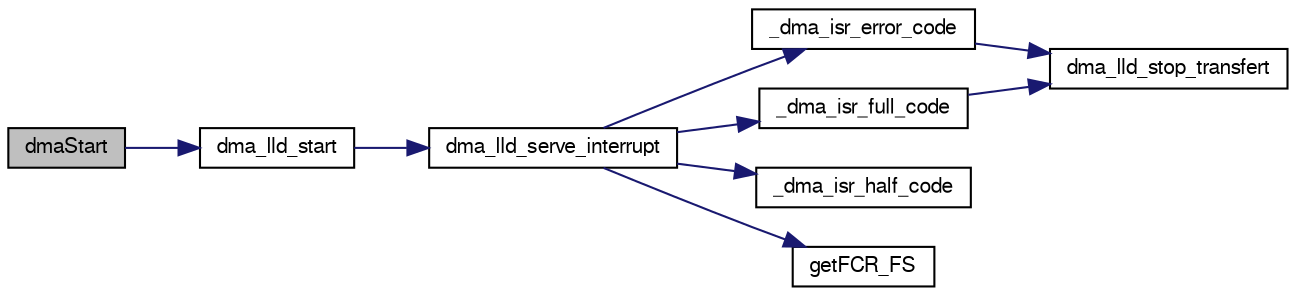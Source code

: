 digraph "dmaStart"
{
  edge [fontname="FreeSans",fontsize="10",labelfontname="FreeSans",labelfontsize="10"];
  node [fontname="FreeSans",fontsize="10",shape=record];
  rankdir="LR";
  Node1 [label="dmaStart",height=0.2,width=0.4,color="black", fillcolor="grey75", style="filled", fontcolor="black"];
  Node1 -> Node2 [color="midnightblue",fontsize="10",style="solid",fontname="FreeSans"];
  Node2 [label="dma_lld_start",height=0.2,width=0.4,color="black", fillcolor="white", style="filled",URL="$hal__stm32__dma_8c.html#a991ade7a6254eabbe74489fa7c8f366a",tooltip="Configures and activates the DMA peripheral. "];
  Node2 -> Node3 [color="midnightblue",fontsize="10",style="solid",fontname="FreeSans"];
  Node3 [label="dma_lld_serve_interrupt",height=0.2,width=0.4,color="black", fillcolor="white", style="filled",URL="$hal__stm32__dma_8c.html#af19ab796ea3d6054e7401cfaf0bfeefe",tooltip="DMA ISR service routine. "];
  Node3 -> Node4 [color="midnightblue",fontsize="10",style="solid",fontname="FreeSans"];
  Node4 [label="_dma_isr_error_code",height=0.2,width=0.4,color="black", fillcolor="white", style="filled",URL="$hal__stm32__dma_8h.html#a754932a38627dd6a86ecc88253dc6687",tooltip="Common ISR code, error event. "];
  Node4 -> Node5 [color="midnightblue",fontsize="10",style="solid",fontname="FreeSans"];
  Node5 [label="dma_lld_stop_transfert",height=0.2,width=0.4,color="black", fillcolor="white", style="filled",URL="$hal__stm32__dma_8h.html#ab2d180e5adb10579b0b032987f338d33",tooltip="Stops an ongoing transaction. "];
  Node3 -> Node6 [color="midnightblue",fontsize="10",style="solid",fontname="FreeSans"];
  Node6 [label="_dma_isr_full_code",height=0.2,width=0.4,color="black", fillcolor="white", style="filled",URL="$hal__stm32__dma_8h.html#aa5d22761474681d44a4d69141336a04c",tooltip="Common ISR code, full buffer event. "];
  Node6 -> Node5 [color="midnightblue",fontsize="10",style="solid",fontname="FreeSans"];
  Node3 -> Node7 [color="midnightblue",fontsize="10",style="solid",fontname="FreeSans"];
  Node7 [label="_dma_isr_half_code",height=0.2,width=0.4,color="black", fillcolor="white", style="filled",URL="$hal__stm32__dma_8h.html#ac9cf607ddf63798249b67ed248411b12",tooltip="Common ISR code, half buffer event. "];
  Node3 -> Node8 [color="midnightblue",fontsize="10",style="solid",fontname="FreeSans"];
  Node8 [label="getFCR_FS",height=0.2,width=0.4,color="black", fillcolor="white", style="filled",URL="$hal__stm32__dma_8c.html#a5c6eaa4da527eb2499e3831069eb1ab3"];
}
